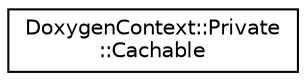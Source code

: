 digraph "Graphical Class Hierarchy"
{
 // INTERACTIVE_SVG=YES
 // LATEX_PDF_SIZE
  edge [fontname="Helvetica",fontsize="10",labelfontname="Helvetica",labelfontsize="10"];
  node [fontname="Helvetica",fontsize="10",shape=record];
  rankdir="LR";
  Node0 [label="DoxygenContext::Private\l::Cachable",height=0.2,width=0.4,color="black", fillcolor="white", style="filled",URL="$d2/d70/struct_doxygen_context_1_1_private_1_1_cachable.html",tooltip=" "];
}
